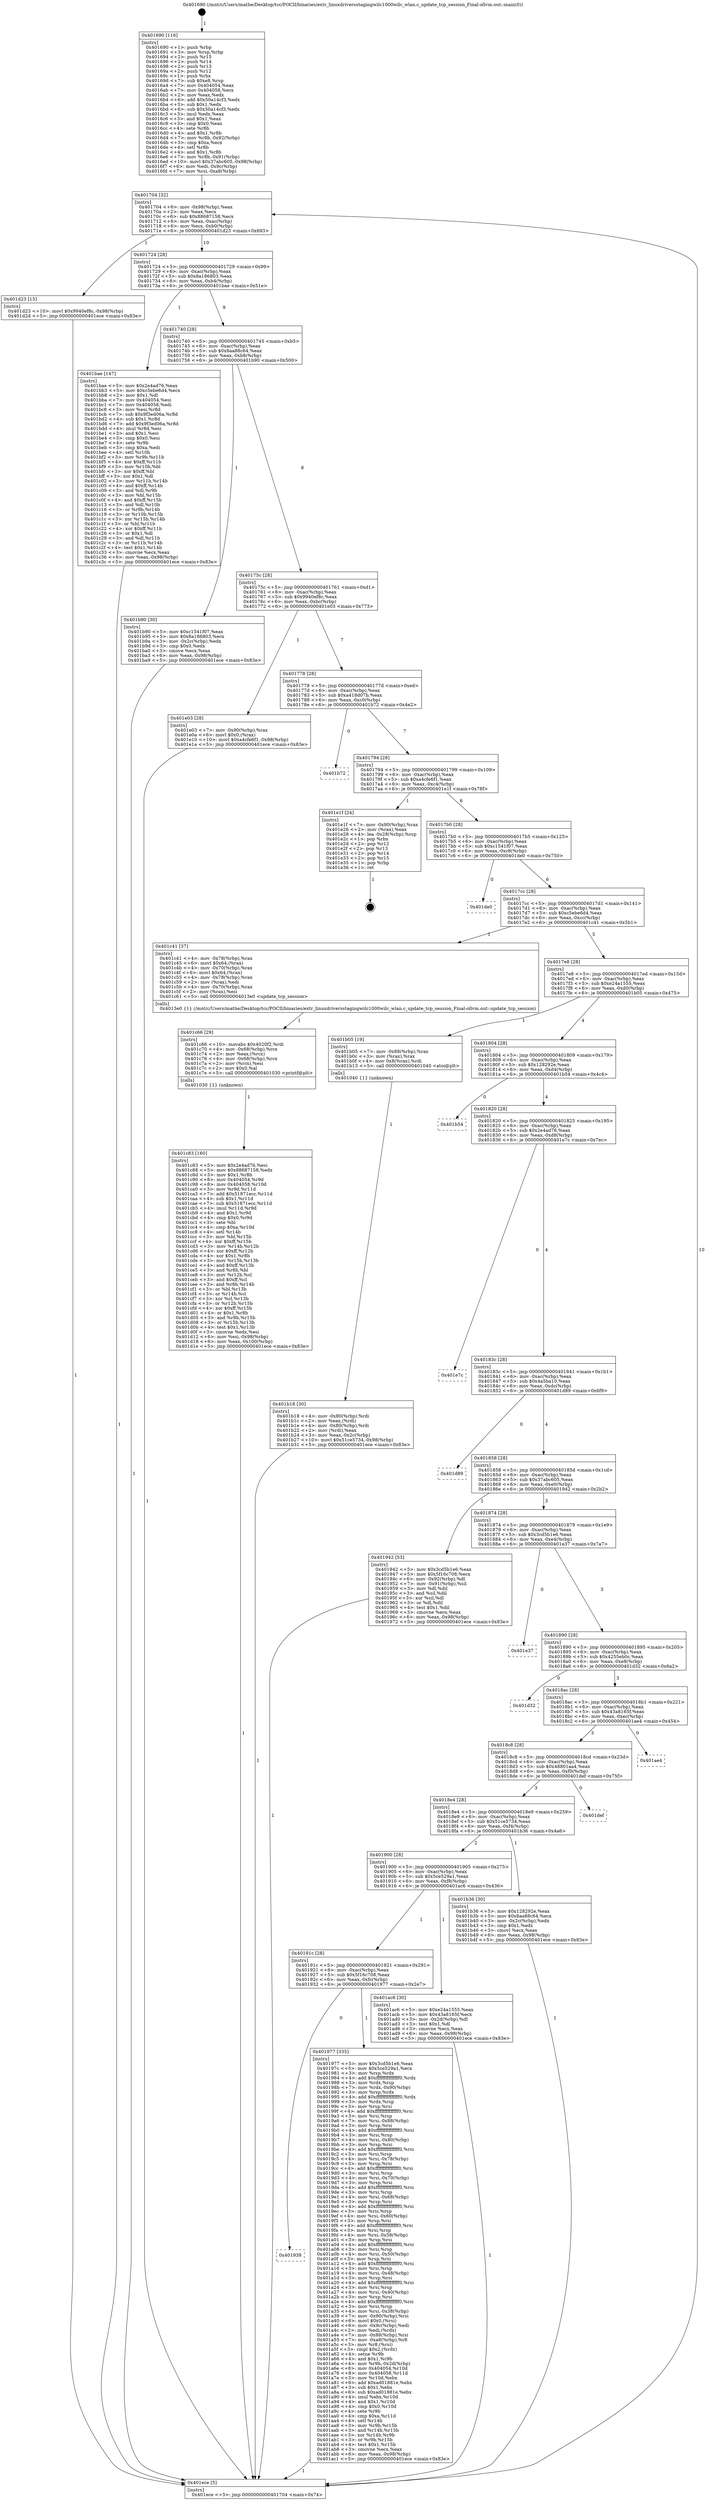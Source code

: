 digraph "0x401690" {
  label = "0x401690 (/mnt/c/Users/mathe/Desktop/tcc/POCII/binaries/extr_linuxdriversstagingwilc1000wilc_wlan.c_update_tcp_session_Final-ollvm.out::main(0))"
  labelloc = "t"
  node[shape=record]

  Entry [label="",width=0.3,height=0.3,shape=circle,fillcolor=black,style=filled]
  "0x401704" [label="{
     0x401704 [32]\l
     | [instrs]\l
     &nbsp;&nbsp;0x401704 \<+6\>: mov -0x98(%rbp),%eax\l
     &nbsp;&nbsp;0x40170a \<+2\>: mov %eax,%ecx\l
     &nbsp;&nbsp;0x40170c \<+6\>: sub $0x88687158,%ecx\l
     &nbsp;&nbsp;0x401712 \<+6\>: mov %eax,-0xac(%rbp)\l
     &nbsp;&nbsp;0x401718 \<+6\>: mov %ecx,-0xb0(%rbp)\l
     &nbsp;&nbsp;0x40171e \<+6\>: je 0000000000401d23 \<main+0x693\>\l
  }"]
  "0x401d23" [label="{
     0x401d23 [15]\l
     | [instrs]\l
     &nbsp;&nbsp;0x401d23 \<+10\>: movl $0x9940ef8c,-0x98(%rbp)\l
     &nbsp;&nbsp;0x401d2d \<+5\>: jmp 0000000000401ece \<main+0x83e\>\l
  }"]
  "0x401724" [label="{
     0x401724 [28]\l
     | [instrs]\l
     &nbsp;&nbsp;0x401724 \<+5\>: jmp 0000000000401729 \<main+0x99\>\l
     &nbsp;&nbsp;0x401729 \<+6\>: mov -0xac(%rbp),%eax\l
     &nbsp;&nbsp;0x40172f \<+5\>: sub $0x8a186803,%eax\l
     &nbsp;&nbsp;0x401734 \<+6\>: mov %eax,-0xb4(%rbp)\l
     &nbsp;&nbsp;0x40173a \<+6\>: je 0000000000401bae \<main+0x51e\>\l
  }"]
  Exit [label="",width=0.3,height=0.3,shape=circle,fillcolor=black,style=filled,peripheries=2]
  "0x401bae" [label="{
     0x401bae [147]\l
     | [instrs]\l
     &nbsp;&nbsp;0x401bae \<+5\>: mov $0x2e4ad76,%eax\l
     &nbsp;&nbsp;0x401bb3 \<+5\>: mov $0xc5ebe6d4,%ecx\l
     &nbsp;&nbsp;0x401bb8 \<+2\>: mov $0x1,%dl\l
     &nbsp;&nbsp;0x401bba \<+7\>: mov 0x404054,%esi\l
     &nbsp;&nbsp;0x401bc1 \<+7\>: mov 0x404058,%edi\l
     &nbsp;&nbsp;0x401bc8 \<+3\>: mov %esi,%r8d\l
     &nbsp;&nbsp;0x401bcb \<+7\>: sub $0x9f3ed06a,%r8d\l
     &nbsp;&nbsp;0x401bd2 \<+4\>: sub $0x1,%r8d\l
     &nbsp;&nbsp;0x401bd6 \<+7\>: add $0x9f3ed06a,%r8d\l
     &nbsp;&nbsp;0x401bdd \<+4\>: imul %r8d,%esi\l
     &nbsp;&nbsp;0x401be1 \<+3\>: and $0x1,%esi\l
     &nbsp;&nbsp;0x401be4 \<+3\>: cmp $0x0,%esi\l
     &nbsp;&nbsp;0x401be7 \<+4\>: sete %r9b\l
     &nbsp;&nbsp;0x401beb \<+3\>: cmp $0xa,%edi\l
     &nbsp;&nbsp;0x401bee \<+4\>: setl %r10b\l
     &nbsp;&nbsp;0x401bf2 \<+3\>: mov %r9b,%r11b\l
     &nbsp;&nbsp;0x401bf5 \<+4\>: xor $0xff,%r11b\l
     &nbsp;&nbsp;0x401bf9 \<+3\>: mov %r10b,%bl\l
     &nbsp;&nbsp;0x401bfc \<+3\>: xor $0xff,%bl\l
     &nbsp;&nbsp;0x401bff \<+3\>: xor $0x1,%dl\l
     &nbsp;&nbsp;0x401c02 \<+3\>: mov %r11b,%r14b\l
     &nbsp;&nbsp;0x401c05 \<+4\>: and $0xff,%r14b\l
     &nbsp;&nbsp;0x401c09 \<+3\>: and %dl,%r9b\l
     &nbsp;&nbsp;0x401c0c \<+3\>: mov %bl,%r15b\l
     &nbsp;&nbsp;0x401c0f \<+4\>: and $0xff,%r15b\l
     &nbsp;&nbsp;0x401c13 \<+3\>: and %dl,%r10b\l
     &nbsp;&nbsp;0x401c16 \<+3\>: or %r9b,%r14b\l
     &nbsp;&nbsp;0x401c19 \<+3\>: or %r10b,%r15b\l
     &nbsp;&nbsp;0x401c1c \<+3\>: xor %r15b,%r14b\l
     &nbsp;&nbsp;0x401c1f \<+3\>: or %bl,%r11b\l
     &nbsp;&nbsp;0x401c22 \<+4\>: xor $0xff,%r11b\l
     &nbsp;&nbsp;0x401c26 \<+3\>: or $0x1,%dl\l
     &nbsp;&nbsp;0x401c29 \<+3\>: and %dl,%r11b\l
     &nbsp;&nbsp;0x401c2c \<+3\>: or %r11b,%r14b\l
     &nbsp;&nbsp;0x401c2f \<+4\>: test $0x1,%r14b\l
     &nbsp;&nbsp;0x401c33 \<+3\>: cmovne %ecx,%eax\l
     &nbsp;&nbsp;0x401c36 \<+6\>: mov %eax,-0x98(%rbp)\l
     &nbsp;&nbsp;0x401c3c \<+5\>: jmp 0000000000401ece \<main+0x83e\>\l
  }"]
  "0x401740" [label="{
     0x401740 [28]\l
     | [instrs]\l
     &nbsp;&nbsp;0x401740 \<+5\>: jmp 0000000000401745 \<main+0xb5\>\l
     &nbsp;&nbsp;0x401745 \<+6\>: mov -0xac(%rbp),%eax\l
     &nbsp;&nbsp;0x40174b \<+5\>: sub $0x8aa88c64,%eax\l
     &nbsp;&nbsp;0x401750 \<+6\>: mov %eax,-0xb8(%rbp)\l
     &nbsp;&nbsp;0x401756 \<+6\>: je 0000000000401b90 \<main+0x500\>\l
  }"]
  "0x401c83" [label="{
     0x401c83 [160]\l
     | [instrs]\l
     &nbsp;&nbsp;0x401c83 \<+5\>: mov $0x2e4ad76,%esi\l
     &nbsp;&nbsp;0x401c88 \<+5\>: mov $0x88687158,%edx\l
     &nbsp;&nbsp;0x401c8d \<+3\>: mov $0x1,%r8b\l
     &nbsp;&nbsp;0x401c90 \<+8\>: mov 0x404054,%r9d\l
     &nbsp;&nbsp;0x401c98 \<+8\>: mov 0x404058,%r10d\l
     &nbsp;&nbsp;0x401ca0 \<+3\>: mov %r9d,%r11d\l
     &nbsp;&nbsp;0x401ca3 \<+7\>: add $0x51871ecc,%r11d\l
     &nbsp;&nbsp;0x401caa \<+4\>: sub $0x1,%r11d\l
     &nbsp;&nbsp;0x401cae \<+7\>: sub $0x51871ecc,%r11d\l
     &nbsp;&nbsp;0x401cb5 \<+4\>: imul %r11d,%r9d\l
     &nbsp;&nbsp;0x401cb9 \<+4\>: and $0x1,%r9d\l
     &nbsp;&nbsp;0x401cbd \<+4\>: cmp $0x0,%r9d\l
     &nbsp;&nbsp;0x401cc1 \<+3\>: sete %bl\l
     &nbsp;&nbsp;0x401cc4 \<+4\>: cmp $0xa,%r10d\l
     &nbsp;&nbsp;0x401cc8 \<+4\>: setl %r14b\l
     &nbsp;&nbsp;0x401ccc \<+3\>: mov %bl,%r15b\l
     &nbsp;&nbsp;0x401ccf \<+4\>: xor $0xff,%r15b\l
     &nbsp;&nbsp;0x401cd3 \<+3\>: mov %r14b,%r12b\l
     &nbsp;&nbsp;0x401cd6 \<+4\>: xor $0xff,%r12b\l
     &nbsp;&nbsp;0x401cda \<+4\>: xor $0x1,%r8b\l
     &nbsp;&nbsp;0x401cde \<+3\>: mov %r15b,%r13b\l
     &nbsp;&nbsp;0x401ce1 \<+4\>: and $0xff,%r13b\l
     &nbsp;&nbsp;0x401ce5 \<+3\>: and %r8b,%bl\l
     &nbsp;&nbsp;0x401ce8 \<+3\>: mov %r12b,%cl\l
     &nbsp;&nbsp;0x401ceb \<+3\>: and $0xff,%cl\l
     &nbsp;&nbsp;0x401cee \<+3\>: and %r8b,%r14b\l
     &nbsp;&nbsp;0x401cf1 \<+3\>: or %bl,%r13b\l
     &nbsp;&nbsp;0x401cf4 \<+3\>: or %r14b,%cl\l
     &nbsp;&nbsp;0x401cf7 \<+3\>: xor %cl,%r13b\l
     &nbsp;&nbsp;0x401cfa \<+3\>: or %r12b,%r15b\l
     &nbsp;&nbsp;0x401cfd \<+4\>: xor $0xff,%r15b\l
     &nbsp;&nbsp;0x401d01 \<+4\>: or $0x1,%r8b\l
     &nbsp;&nbsp;0x401d05 \<+3\>: and %r8b,%r15b\l
     &nbsp;&nbsp;0x401d08 \<+3\>: or %r15b,%r13b\l
     &nbsp;&nbsp;0x401d0b \<+4\>: test $0x1,%r13b\l
     &nbsp;&nbsp;0x401d0f \<+3\>: cmovne %edx,%esi\l
     &nbsp;&nbsp;0x401d12 \<+6\>: mov %esi,-0x98(%rbp)\l
     &nbsp;&nbsp;0x401d18 \<+6\>: mov %eax,-0x100(%rbp)\l
     &nbsp;&nbsp;0x401d1e \<+5\>: jmp 0000000000401ece \<main+0x83e\>\l
  }"]
  "0x401b90" [label="{
     0x401b90 [30]\l
     | [instrs]\l
     &nbsp;&nbsp;0x401b90 \<+5\>: mov $0xc1541f07,%eax\l
     &nbsp;&nbsp;0x401b95 \<+5\>: mov $0x8a186803,%ecx\l
     &nbsp;&nbsp;0x401b9a \<+3\>: mov -0x2c(%rbp),%edx\l
     &nbsp;&nbsp;0x401b9d \<+3\>: cmp $0x0,%edx\l
     &nbsp;&nbsp;0x401ba0 \<+3\>: cmove %ecx,%eax\l
     &nbsp;&nbsp;0x401ba3 \<+6\>: mov %eax,-0x98(%rbp)\l
     &nbsp;&nbsp;0x401ba9 \<+5\>: jmp 0000000000401ece \<main+0x83e\>\l
  }"]
  "0x40175c" [label="{
     0x40175c [28]\l
     | [instrs]\l
     &nbsp;&nbsp;0x40175c \<+5\>: jmp 0000000000401761 \<main+0xd1\>\l
     &nbsp;&nbsp;0x401761 \<+6\>: mov -0xac(%rbp),%eax\l
     &nbsp;&nbsp;0x401767 \<+5\>: sub $0x9940ef8c,%eax\l
     &nbsp;&nbsp;0x40176c \<+6\>: mov %eax,-0xbc(%rbp)\l
     &nbsp;&nbsp;0x401772 \<+6\>: je 0000000000401e03 \<main+0x773\>\l
  }"]
  "0x401c66" [label="{
     0x401c66 [29]\l
     | [instrs]\l
     &nbsp;&nbsp;0x401c66 \<+10\>: movabs $0x4020f2,%rdi\l
     &nbsp;&nbsp;0x401c70 \<+4\>: mov -0x68(%rbp),%rcx\l
     &nbsp;&nbsp;0x401c74 \<+2\>: mov %eax,(%rcx)\l
     &nbsp;&nbsp;0x401c76 \<+4\>: mov -0x68(%rbp),%rcx\l
     &nbsp;&nbsp;0x401c7a \<+2\>: mov (%rcx),%esi\l
     &nbsp;&nbsp;0x401c7c \<+2\>: mov $0x0,%al\l
     &nbsp;&nbsp;0x401c7e \<+5\>: call 0000000000401030 \<printf@plt\>\l
     | [calls]\l
     &nbsp;&nbsp;0x401030 \{1\} (unknown)\l
  }"]
  "0x401e03" [label="{
     0x401e03 [28]\l
     | [instrs]\l
     &nbsp;&nbsp;0x401e03 \<+7\>: mov -0x90(%rbp),%rax\l
     &nbsp;&nbsp;0x401e0a \<+6\>: movl $0x0,(%rax)\l
     &nbsp;&nbsp;0x401e10 \<+10\>: movl $0xa4cfe6f1,-0x98(%rbp)\l
     &nbsp;&nbsp;0x401e1a \<+5\>: jmp 0000000000401ece \<main+0x83e\>\l
  }"]
  "0x401778" [label="{
     0x401778 [28]\l
     | [instrs]\l
     &nbsp;&nbsp;0x401778 \<+5\>: jmp 000000000040177d \<main+0xed\>\l
     &nbsp;&nbsp;0x40177d \<+6\>: mov -0xac(%rbp),%eax\l
     &nbsp;&nbsp;0x401783 \<+5\>: sub $0xa418d07b,%eax\l
     &nbsp;&nbsp;0x401788 \<+6\>: mov %eax,-0xc0(%rbp)\l
     &nbsp;&nbsp;0x40178e \<+6\>: je 0000000000401b72 \<main+0x4e2\>\l
  }"]
  "0x401b18" [label="{
     0x401b18 [30]\l
     | [instrs]\l
     &nbsp;&nbsp;0x401b18 \<+4\>: mov -0x80(%rbp),%rdi\l
     &nbsp;&nbsp;0x401b1c \<+2\>: mov %eax,(%rdi)\l
     &nbsp;&nbsp;0x401b1e \<+4\>: mov -0x80(%rbp),%rdi\l
     &nbsp;&nbsp;0x401b22 \<+2\>: mov (%rdi),%eax\l
     &nbsp;&nbsp;0x401b24 \<+3\>: mov %eax,-0x2c(%rbp)\l
     &nbsp;&nbsp;0x401b27 \<+10\>: movl $0x51ce5734,-0x98(%rbp)\l
     &nbsp;&nbsp;0x401b31 \<+5\>: jmp 0000000000401ece \<main+0x83e\>\l
  }"]
  "0x401b72" [label="{
     0x401b72\l
  }", style=dashed]
  "0x401794" [label="{
     0x401794 [28]\l
     | [instrs]\l
     &nbsp;&nbsp;0x401794 \<+5\>: jmp 0000000000401799 \<main+0x109\>\l
     &nbsp;&nbsp;0x401799 \<+6\>: mov -0xac(%rbp),%eax\l
     &nbsp;&nbsp;0x40179f \<+5\>: sub $0xa4cfe6f1,%eax\l
     &nbsp;&nbsp;0x4017a4 \<+6\>: mov %eax,-0xc4(%rbp)\l
     &nbsp;&nbsp;0x4017aa \<+6\>: je 0000000000401e1f \<main+0x78f\>\l
  }"]
  "0x401938" [label="{
     0x401938\l
  }", style=dashed]
  "0x401e1f" [label="{
     0x401e1f [24]\l
     | [instrs]\l
     &nbsp;&nbsp;0x401e1f \<+7\>: mov -0x90(%rbp),%rax\l
     &nbsp;&nbsp;0x401e26 \<+2\>: mov (%rax),%eax\l
     &nbsp;&nbsp;0x401e28 \<+4\>: lea -0x28(%rbp),%rsp\l
     &nbsp;&nbsp;0x401e2c \<+1\>: pop %rbx\l
     &nbsp;&nbsp;0x401e2d \<+2\>: pop %r12\l
     &nbsp;&nbsp;0x401e2f \<+2\>: pop %r13\l
     &nbsp;&nbsp;0x401e31 \<+2\>: pop %r14\l
     &nbsp;&nbsp;0x401e33 \<+2\>: pop %r15\l
     &nbsp;&nbsp;0x401e35 \<+1\>: pop %rbp\l
     &nbsp;&nbsp;0x401e36 \<+1\>: ret\l
  }"]
  "0x4017b0" [label="{
     0x4017b0 [28]\l
     | [instrs]\l
     &nbsp;&nbsp;0x4017b0 \<+5\>: jmp 00000000004017b5 \<main+0x125\>\l
     &nbsp;&nbsp;0x4017b5 \<+6\>: mov -0xac(%rbp),%eax\l
     &nbsp;&nbsp;0x4017bb \<+5\>: sub $0xc1541f07,%eax\l
     &nbsp;&nbsp;0x4017c0 \<+6\>: mov %eax,-0xc8(%rbp)\l
     &nbsp;&nbsp;0x4017c6 \<+6\>: je 0000000000401de0 \<main+0x750\>\l
  }"]
  "0x401977" [label="{
     0x401977 [335]\l
     | [instrs]\l
     &nbsp;&nbsp;0x401977 \<+5\>: mov $0x3cd5b1e6,%eax\l
     &nbsp;&nbsp;0x40197c \<+5\>: mov $0x5ce529a1,%ecx\l
     &nbsp;&nbsp;0x401981 \<+3\>: mov %rsp,%rdx\l
     &nbsp;&nbsp;0x401984 \<+4\>: add $0xfffffffffffffff0,%rdx\l
     &nbsp;&nbsp;0x401988 \<+3\>: mov %rdx,%rsp\l
     &nbsp;&nbsp;0x40198b \<+7\>: mov %rdx,-0x90(%rbp)\l
     &nbsp;&nbsp;0x401992 \<+3\>: mov %rsp,%rdx\l
     &nbsp;&nbsp;0x401995 \<+4\>: add $0xfffffffffffffff0,%rdx\l
     &nbsp;&nbsp;0x401999 \<+3\>: mov %rdx,%rsp\l
     &nbsp;&nbsp;0x40199c \<+3\>: mov %rsp,%rsi\l
     &nbsp;&nbsp;0x40199f \<+4\>: add $0xfffffffffffffff0,%rsi\l
     &nbsp;&nbsp;0x4019a3 \<+3\>: mov %rsi,%rsp\l
     &nbsp;&nbsp;0x4019a6 \<+7\>: mov %rsi,-0x88(%rbp)\l
     &nbsp;&nbsp;0x4019ad \<+3\>: mov %rsp,%rsi\l
     &nbsp;&nbsp;0x4019b0 \<+4\>: add $0xfffffffffffffff0,%rsi\l
     &nbsp;&nbsp;0x4019b4 \<+3\>: mov %rsi,%rsp\l
     &nbsp;&nbsp;0x4019b7 \<+4\>: mov %rsi,-0x80(%rbp)\l
     &nbsp;&nbsp;0x4019bb \<+3\>: mov %rsp,%rsi\l
     &nbsp;&nbsp;0x4019be \<+4\>: add $0xfffffffffffffff0,%rsi\l
     &nbsp;&nbsp;0x4019c2 \<+3\>: mov %rsi,%rsp\l
     &nbsp;&nbsp;0x4019c5 \<+4\>: mov %rsi,-0x78(%rbp)\l
     &nbsp;&nbsp;0x4019c9 \<+3\>: mov %rsp,%rsi\l
     &nbsp;&nbsp;0x4019cc \<+4\>: add $0xfffffffffffffff0,%rsi\l
     &nbsp;&nbsp;0x4019d0 \<+3\>: mov %rsi,%rsp\l
     &nbsp;&nbsp;0x4019d3 \<+4\>: mov %rsi,-0x70(%rbp)\l
     &nbsp;&nbsp;0x4019d7 \<+3\>: mov %rsp,%rsi\l
     &nbsp;&nbsp;0x4019da \<+4\>: add $0xfffffffffffffff0,%rsi\l
     &nbsp;&nbsp;0x4019de \<+3\>: mov %rsi,%rsp\l
     &nbsp;&nbsp;0x4019e1 \<+4\>: mov %rsi,-0x68(%rbp)\l
     &nbsp;&nbsp;0x4019e5 \<+3\>: mov %rsp,%rsi\l
     &nbsp;&nbsp;0x4019e8 \<+4\>: add $0xfffffffffffffff0,%rsi\l
     &nbsp;&nbsp;0x4019ec \<+3\>: mov %rsi,%rsp\l
     &nbsp;&nbsp;0x4019ef \<+4\>: mov %rsi,-0x60(%rbp)\l
     &nbsp;&nbsp;0x4019f3 \<+3\>: mov %rsp,%rsi\l
     &nbsp;&nbsp;0x4019f6 \<+4\>: add $0xfffffffffffffff0,%rsi\l
     &nbsp;&nbsp;0x4019fa \<+3\>: mov %rsi,%rsp\l
     &nbsp;&nbsp;0x4019fd \<+4\>: mov %rsi,-0x58(%rbp)\l
     &nbsp;&nbsp;0x401a01 \<+3\>: mov %rsp,%rsi\l
     &nbsp;&nbsp;0x401a04 \<+4\>: add $0xfffffffffffffff0,%rsi\l
     &nbsp;&nbsp;0x401a08 \<+3\>: mov %rsi,%rsp\l
     &nbsp;&nbsp;0x401a0b \<+4\>: mov %rsi,-0x50(%rbp)\l
     &nbsp;&nbsp;0x401a0f \<+3\>: mov %rsp,%rsi\l
     &nbsp;&nbsp;0x401a12 \<+4\>: add $0xfffffffffffffff0,%rsi\l
     &nbsp;&nbsp;0x401a16 \<+3\>: mov %rsi,%rsp\l
     &nbsp;&nbsp;0x401a19 \<+4\>: mov %rsi,-0x48(%rbp)\l
     &nbsp;&nbsp;0x401a1d \<+3\>: mov %rsp,%rsi\l
     &nbsp;&nbsp;0x401a20 \<+4\>: add $0xfffffffffffffff0,%rsi\l
     &nbsp;&nbsp;0x401a24 \<+3\>: mov %rsi,%rsp\l
     &nbsp;&nbsp;0x401a27 \<+4\>: mov %rsi,-0x40(%rbp)\l
     &nbsp;&nbsp;0x401a2b \<+3\>: mov %rsp,%rsi\l
     &nbsp;&nbsp;0x401a2e \<+4\>: add $0xfffffffffffffff0,%rsi\l
     &nbsp;&nbsp;0x401a32 \<+3\>: mov %rsi,%rsp\l
     &nbsp;&nbsp;0x401a35 \<+4\>: mov %rsi,-0x38(%rbp)\l
     &nbsp;&nbsp;0x401a39 \<+7\>: mov -0x90(%rbp),%rsi\l
     &nbsp;&nbsp;0x401a40 \<+6\>: movl $0x0,(%rsi)\l
     &nbsp;&nbsp;0x401a46 \<+6\>: mov -0x9c(%rbp),%edi\l
     &nbsp;&nbsp;0x401a4c \<+2\>: mov %edi,(%rdx)\l
     &nbsp;&nbsp;0x401a4e \<+7\>: mov -0x88(%rbp),%rsi\l
     &nbsp;&nbsp;0x401a55 \<+7\>: mov -0xa8(%rbp),%r8\l
     &nbsp;&nbsp;0x401a5c \<+3\>: mov %r8,(%rsi)\l
     &nbsp;&nbsp;0x401a5f \<+3\>: cmpl $0x2,(%rdx)\l
     &nbsp;&nbsp;0x401a62 \<+4\>: setne %r9b\l
     &nbsp;&nbsp;0x401a66 \<+4\>: and $0x1,%r9b\l
     &nbsp;&nbsp;0x401a6a \<+4\>: mov %r9b,-0x2d(%rbp)\l
     &nbsp;&nbsp;0x401a6e \<+8\>: mov 0x404054,%r10d\l
     &nbsp;&nbsp;0x401a76 \<+8\>: mov 0x404058,%r11d\l
     &nbsp;&nbsp;0x401a7e \<+3\>: mov %r10d,%ebx\l
     &nbsp;&nbsp;0x401a81 \<+6\>: add $0xad01881e,%ebx\l
     &nbsp;&nbsp;0x401a87 \<+3\>: sub $0x1,%ebx\l
     &nbsp;&nbsp;0x401a8a \<+6\>: sub $0xad01881e,%ebx\l
     &nbsp;&nbsp;0x401a90 \<+4\>: imul %ebx,%r10d\l
     &nbsp;&nbsp;0x401a94 \<+4\>: and $0x1,%r10d\l
     &nbsp;&nbsp;0x401a98 \<+4\>: cmp $0x0,%r10d\l
     &nbsp;&nbsp;0x401a9c \<+4\>: sete %r9b\l
     &nbsp;&nbsp;0x401aa0 \<+4\>: cmp $0xa,%r11d\l
     &nbsp;&nbsp;0x401aa4 \<+4\>: setl %r14b\l
     &nbsp;&nbsp;0x401aa8 \<+3\>: mov %r9b,%r15b\l
     &nbsp;&nbsp;0x401aab \<+3\>: and %r14b,%r15b\l
     &nbsp;&nbsp;0x401aae \<+3\>: xor %r14b,%r9b\l
     &nbsp;&nbsp;0x401ab1 \<+3\>: or %r9b,%r15b\l
     &nbsp;&nbsp;0x401ab4 \<+4\>: test $0x1,%r15b\l
     &nbsp;&nbsp;0x401ab8 \<+3\>: cmovne %ecx,%eax\l
     &nbsp;&nbsp;0x401abb \<+6\>: mov %eax,-0x98(%rbp)\l
     &nbsp;&nbsp;0x401ac1 \<+5\>: jmp 0000000000401ece \<main+0x83e\>\l
  }"]
  "0x401de0" [label="{
     0x401de0\l
  }", style=dashed]
  "0x4017cc" [label="{
     0x4017cc [28]\l
     | [instrs]\l
     &nbsp;&nbsp;0x4017cc \<+5\>: jmp 00000000004017d1 \<main+0x141\>\l
     &nbsp;&nbsp;0x4017d1 \<+6\>: mov -0xac(%rbp),%eax\l
     &nbsp;&nbsp;0x4017d7 \<+5\>: sub $0xc5ebe6d4,%eax\l
     &nbsp;&nbsp;0x4017dc \<+6\>: mov %eax,-0xcc(%rbp)\l
     &nbsp;&nbsp;0x4017e2 \<+6\>: je 0000000000401c41 \<main+0x5b1\>\l
  }"]
  "0x40191c" [label="{
     0x40191c [28]\l
     | [instrs]\l
     &nbsp;&nbsp;0x40191c \<+5\>: jmp 0000000000401921 \<main+0x291\>\l
     &nbsp;&nbsp;0x401921 \<+6\>: mov -0xac(%rbp),%eax\l
     &nbsp;&nbsp;0x401927 \<+5\>: sub $0x5f16c708,%eax\l
     &nbsp;&nbsp;0x40192c \<+6\>: mov %eax,-0xfc(%rbp)\l
     &nbsp;&nbsp;0x401932 \<+6\>: je 0000000000401977 \<main+0x2e7\>\l
  }"]
  "0x401c41" [label="{
     0x401c41 [37]\l
     | [instrs]\l
     &nbsp;&nbsp;0x401c41 \<+4\>: mov -0x78(%rbp),%rax\l
     &nbsp;&nbsp;0x401c45 \<+6\>: movl $0x64,(%rax)\l
     &nbsp;&nbsp;0x401c4b \<+4\>: mov -0x70(%rbp),%rax\l
     &nbsp;&nbsp;0x401c4f \<+6\>: movl $0x64,(%rax)\l
     &nbsp;&nbsp;0x401c55 \<+4\>: mov -0x78(%rbp),%rax\l
     &nbsp;&nbsp;0x401c59 \<+2\>: mov (%rax),%edi\l
     &nbsp;&nbsp;0x401c5b \<+4\>: mov -0x70(%rbp),%rax\l
     &nbsp;&nbsp;0x401c5f \<+2\>: mov (%rax),%esi\l
     &nbsp;&nbsp;0x401c61 \<+5\>: call 00000000004013e0 \<update_tcp_session\>\l
     | [calls]\l
     &nbsp;&nbsp;0x4013e0 \{1\} (/mnt/c/Users/mathe/Desktop/tcc/POCII/binaries/extr_linuxdriversstagingwilc1000wilc_wlan.c_update_tcp_session_Final-ollvm.out::update_tcp_session)\l
  }"]
  "0x4017e8" [label="{
     0x4017e8 [28]\l
     | [instrs]\l
     &nbsp;&nbsp;0x4017e8 \<+5\>: jmp 00000000004017ed \<main+0x15d\>\l
     &nbsp;&nbsp;0x4017ed \<+6\>: mov -0xac(%rbp),%eax\l
     &nbsp;&nbsp;0x4017f3 \<+5\>: sub $0xe24a1555,%eax\l
     &nbsp;&nbsp;0x4017f8 \<+6\>: mov %eax,-0xd0(%rbp)\l
     &nbsp;&nbsp;0x4017fe \<+6\>: je 0000000000401b05 \<main+0x475\>\l
  }"]
  "0x401ac6" [label="{
     0x401ac6 [30]\l
     | [instrs]\l
     &nbsp;&nbsp;0x401ac6 \<+5\>: mov $0xe24a1555,%eax\l
     &nbsp;&nbsp;0x401acb \<+5\>: mov $0x43a8165f,%ecx\l
     &nbsp;&nbsp;0x401ad0 \<+3\>: mov -0x2d(%rbp),%dl\l
     &nbsp;&nbsp;0x401ad3 \<+3\>: test $0x1,%dl\l
     &nbsp;&nbsp;0x401ad6 \<+3\>: cmovne %ecx,%eax\l
     &nbsp;&nbsp;0x401ad9 \<+6\>: mov %eax,-0x98(%rbp)\l
     &nbsp;&nbsp;0x401adf \<+5\>: jmp 0000000000401ece \<main+0x83e\>\l
  }"]
  "0x401b05" [label="{
     0x401b05 [19]\l
     | [instrs]\l
     &nbsp;&nbsp;0x401b05 \<+7\>: mov -0x88(%rbp),%rax\l
     &nbsp;&nbsp;0x401b0c \<+3\>: mov (%rax),%rax\l
     &nbsp;&nbsp;0x401b0f \<+4\>: mov 0x8(%rax),%rdi\l
     &nbsp;&nbsp;0x401b13 \<+5\>: call 0000000000401040 \<atoi@plt\>\l
     | [calls]\l
     &nbsp;&nbsp;0x401040 \{1\} (unknown)\l
  }"]
  "0x401804" [label="{
     0x401804 [28]\l
     | [instrs]\l
     &nbsp;&nbsp;0x401804 \<+5\>: jmp 0000000000401809 \<main+0x179\>\l
     &nbsp;&nbsp;0x401809 \<+6\>: mov -0xac(%rbp),%eax\l
     &nbsp;&nbsp;0x40180f \<+5\>: sub $0x128292e,%eax\l
     &nbsp;&nbsp;0x401814 \<+6\>: mov %eax,-0xd4(%rbp)\l
     &nbsp;&nbsp;0x40181a \<+6\>: je 0000000000401b54 \<main+0x4c4\>\l
  }"]
  "0x401900" [label="{
     0x401900 [28]\l
     | [instrs]\l
     &nbsp;&nbsp;0x401900 \<+5\>: jmp 0000000000401905 \<main+0x275\>\l
     &nbsp;&nbsp;0x401905 \<+6\>: mov -0xac(%rbp),%eax\l
     &nbsp;&nbsp;0x40190b \<+5\>: sub $0x5ce529a1,%eax\l
     &nbsp;&nbsp;0x401910 \<+6\>: mov %eax,-0xf8(%rbp)\l
     &nbsp;&nbsp;0x401916 \<+6\>: je 0000000000401ac6 \<main+0x436\>\l
  }"]
  "0x401b54" [label="{
     0x401b54\l
  }", style=dashed]
  "0x401820" [label="{
     0x401820 [28]\l
     | [instrs]\l
     &nbsp;&nbsp;0x401820 \<+5\>: jmp 0000000000401825 \<main+0x195\>\l
     &nbsp;&nbsp;0x401825 \<+6\>: mov -0xac(%rbp),%eax\l
     &nbsp;&nbsp;0x40182b \<+5\>: sub $0x2e4ad76,%eax\l
     &nbsp;&nbsp;0x401830 \<+6\>: mov %eax,-0xd8(%rbp)\l
     &nbsp;&nbsp;0x401836 \<+6\>: je 0000000000401e7c \<main+0x7ec\>\l
  }"]
  "0x401b36" [label="{
     0x401b36 [30]\l
     | [instrs]\l
     &nbsp;&nbsp;0x401b36 \<+5\>: mov $0x128292e,%eax\l
     &nbsp;&nbsp;0x401b3b \<+5\>: mov $0x8aa88c64,%ecx\l
     &nbsp;&nbsp;0x401b40 \<+3\>: mov -0x2c(%rbp),%edx\l
     &nbsp;&nbsp;0x401b43 \<+3\>: cmp $0x1,%edx\l
     &nbsp;&nbsp;0x401b46 \<+3\>: cmovl %ecx,%eax\l
     &nbsp;&nbsp;0x401b49 \<+6\>: mov %eax,-0x98(%rbp)\l
     &nbsp;&nbsp;0x401b4f \<+5\>: jmp 0000000000401ece \<main+0x83e\>\l
  }"]
  "0x401e7c" [label="{
     0x401e7c\l
  }", style=dashed]
  "0x40183c" [label="{
     0x40183c [28]\l
     | [instrs]\l
     &nbsp;&nbsp;0x40183c \<+5\>: jmp 0000000000401841 \<main+0x1b1\>\l
     &nbsp;&nbsp;0x401841 \<+6\>: mov -0xac(%rbp),%eax\l
     &nbsp;&nbsp;0x401847 \<+5\>: sub $0x4a5ba10,%eax\l
     &nbsp;&nbsp;0x40184c \<+6\>: mov %eax,-0xdc(%rbp)\l
     &nbsp;&nbsp;0x401852 \<+6\>: je 0000000000401d89 \<main+0x6f9\>\l
  }"]
  "0x4018e4" [label="{
     0x4018e4 [28]\l
     | [instrs]\l
     &nbsp;&nbsp;0x4018e4 \<+5\>: jmp 00000000004018e9 \<main+0x259\>\l
     &nbsp;&nbsp;0x4018e9 \<+6\>: mov -0xac(%rbp),%eax\l
     &nbsp;&nbsp;0x4018ef \<+5\>: sub $0x51ce5734,%eax\l
     &nbsp;&nbsp;0x4018f4 \<+6\>: mov %eax,-0xf4(%rbp)\l
     &nbsp;&nbsp;0x4018fa \<+6\>: je 0000000000401b36 \<main+0x4a6\>\l
  }"]
  "0x401d89" [label="{
     0x401d89\l
  }", style=dashed]
  "0x401858" [label="{
     0x401858 [28]\l
     | [instrs]\l
     &nbsp;&nbsp;0x401858 \<+5\>: jmp 000000000040185d \<main+0x1cd\>\l
     &nbsp;&nbsp;0x40185d \<+6\>: mov -0xac(%rbp),%eax\l
     &nbsp;&nbsp;0x401863 \<+5\>: sub $0x37abc605,%eax\l
     &nbsp;&nbsp;0x401868 \<+6\>: mov %eax,-0xe0(%rbp)\l
     &nbsp;&nbsp;0x40186e \<+6\>: je 0000000000401942 \<main+0x2b2\>\l
  }"]
  "0x401def" [label="{
     0x401def\l
  }", style=dashed]
  "0x401942" [label="{
     0x401942 [53]\l
     | [instrs]\l
     &nbsp;&nbsp;0x401942 \<+5\>: mov $0x3cd5b1e6,%eax\l
     &nbsp;&nbsp;0x401947 \<+5\>: mov $0x5f16c708,%ecx\l
     &nbsp;&nbsp;0x40194c \<+6\>: mov -0x92(%rbp),%dl\l
     &nbsp;&nbsp;0x401952 \<+7\>: mov -0x91(%rbp),%sil\l
     &nbsp;&nbsp;0x401959 \<+3\>: mov %dl,%dil\l
     &nbsp;&nbsp;0x40195c \<+3\>: and %sil,%dil\l
     &nbsp;&nbsp;0x40195f \<+3\>: xor %sil,%dl\l
     &nbsp;&nbsp;0x401962 \<+3\>: or %dl,%dil\l
     &nbsp;&nbsp;0x401965 \<+4\>: test $0x1,%dil\l
     &nbsp;&nbsp;0x401969 \<+3\>: cmovne %ecx,%eax\l
     &nbsp;&nbsp;0x40196c \<+6\>: mov %eax,-0x98(%rbp)\l
     &nbsp;&nbsp;0x401972 \<+5\>: jmp 0000000000401ece \<main+0x83e\>\l
  }"]
  "0x401874" [label="{
     0x401874 [28]\l
     | [instrs]\l
     &nbsp;&nbsp;0x401874 \<+5\>: jmp 0000000000401879 \<main+0x1e9\>\l
     &nbsp;&nbsp;0x401879 \<+6\>: mov -0xac(%rbp),%eax\l
     &nbsp;&nbsp;0x40187f \<+5\>: sub $0x3cd5b1e6,%eax\l
     &nbsp;&nbsp;0x401884 \<+6\>: mov %eax,-0xe4(%rbp)\l
     &nbsp;&nbsp;0x40188a \<+6\>: je 0000000000401e37 \<main+0x7a7\>\l
  }"]
  "0x401ece" [label="{
     0x401ece [5]\l
     | [instrs]\l
     &nbsp;&nbsp;0x401ece \<+5\>: jmp 0000000000401704 \<main+0x74\>\l
  }"]
  "0x401690" [label="{
     0x401690 [116]\l
     | [instrs]\l
     &nbsp;&nbsp;0x401690 \<+1\>: push %rbp\l
     &nbsp;&nbsp;0x401691 \<+3\>: mov %rsp,%rbp\l
     &nbsp;&nbsp;0x401694 \<+2\>: push %r15\l
     &nbsp;&nbsp;0x401696 \<+2\>: push %r14\l
     &nbsp;&nbsp;0x401698 \<+2\>: push %r13\l
     &nbsp;&nbsp;0x40169a \<+2\>: push %r12\l
     &nbsp;&nbsp;0x40169c \<+1\>: push %rbx\l
     &nbsp;&nbsp;0x40169d \<+7\>: sub $0xe8,%rsp\l
     &nbsp;&nbsp;0x4016a4 \<+7\>: mov 0x404054,%eax\l
     &nbsp;&nbsp;0x4016ab \<+7\>: mov 0x404058,%ecx\l
     &nbsp;&nbsp;0x4016b2 \<+2\>: mov %eax,%edx\l
     &nbsp;&nbsp;0x4016b4 \<+6\>: add $0x50a14cf3,%edx\l
     &nbsp;&nbsp;0x4016ba \<+3\>: sub $0x1,%edx\l
     &nbsp;&nbsp;0x4016bd \<+6\>: sub $0x50a14cf3,%edx\l
     &nbsp;&nbsp;0x4016c3 \<+3\>: imul %edx,%eax\l
     &nbsp;&nbsp;0x4016c6 \<+3\>: and $0x1,%eax\l
     &nbsp;&nbsp;0x4016c9 \<+3\>: cmp $0x0,%eax\l
     &nbsp;&nbsp;0x4016cc \<+4\>: sete %r8b\l
     &nbsp;&nbsp;0x4016d0 \<+4\>: and $0x1,%r8b\l
     &nbsp;&nbsp;0x4016d4 \<+7\>: mov %r8b,-0x92(%rbp)\l
     &nbsp;&nbsp;0x4016db \<+3\>: cmp $0xa,%ecx\l
     &nbsp;&nbsp;0x4016de \<+4\>: setl %r8b\l
     &nbsp;&nbsp;0x4016e2 \<+4\>: and $0x1,%r8b\l
     &nbsp;&nbsp;0x4016e6 \<+7\>: mov %r8b,-0x91(%rbp)\l
     &nbsp;&nbsp;0x4016ed \<+10\>: movl $0x37abc605,-0x98(%rbp)\l
     &nbsp;&nbsp;0x4016f7 \<+6\>: mov %edi,-0x9c(%rbp)\l
     &nbsp;&nbsp;0x4016fd \<+7\>: mov %rsi,-0xa8(%rbp)\l
  }"]
  "0x4018c8" [label="{
     0x4018c8 [28]\l
     | [instrs]\l
     &nbsp;&nbsp;0x4018c8 \<+5\>: jmp 00000000004018cd \<main+0x23d\>\l
     &nbsp;&nbsp;0x4018cd \<+6\>: mov -0xac(%rbp),%eax\l
     &nbsp;&nbsp;0x4018d3 \<+5\>: sub $0x48801aa4,%eax\l
     &nbsp;&nbsp;0x4018d8 \<+6\>: mov %eax,-0xf0(%rbp)\l
     &nbsp;&nbsp;0x4018de \<+6\>: je 0000000000401def \<main+0x75f\>\l
  }"]
  "0x401e37" [label="{
     0x401e37\l
  }", style=dashed]
  "0x401890" [label="{
     0x401890 [28]\l
     | [instrs]\l
     &nbsp;&nbsp;0x401890 \<+5\>: jmp 0000000000401895 \<main+0x205\>\l
     &nbsp;&nbsp;0x401895 \<+6\>: mov -0xac(%rbp),%eax\l
     &nbsp;&nbsp;0x40189b \<+5\>: sub $0x4255eb0c,%eax\l
     &nbsp;&nbsp;0x4018a0 \<+6\>: mov %eax,-0xe8(%rbp)\l
     &nbsp;&nbsp;0x4018a6 \<+6\>: je 0000000000401d32 \<main+0x6a2\>\l
  }"]
  "0x401ae4" [label="{
     0x401ae4\l
  }", style=dashed]
  "0x401d32" [label="{
     0x401d32\l
  }", style=dashed]
  "0x4018ac" [label="{
     0x4018ac [28]\l
     | [instrs]\l
     &nbsp;&nbsp;0x4018ac \<+5\>: jmp 00000000004018b1 \<main+0x221\>\l
     &nbsp;&nbsp;0x4018b1 \<+6\>: mov -0xac(%rbp),%eax\l
     &nbsp;&nbsp;0x4018b7 \<+5\>: sub $0x43a8165f,%eax\l
     &nbsp;&nbsp;0x4018bc \<+6\>: mov %eax,-0xec(%rbp)\l
     &nbsp;&nbsp;0x4018c2 \<+6\>: je 0000000000401ae4 \<main+0x454\>\l
  }"]
  Entry -> "0x401690" [label=" 1"]
  "0x401704" -> "0x401d23" [label=" 1"]
  "0x401704" -> "0x401724" [label=" 10"]
  "0x401e1f" -> Exit [label=" 1"]
  "0x401724" -> "0x401bae" [label=" 1"]
  "0x401724" -> "0x401740" [label=" 9"]
  "0x401e03" -> "0x401ece" [label=" 1"]
  "0x401740" -> "0x401b90" [label=" 1"]
  "0x401740" -> "0x40175c" [label=" 8"]
  "0x401d23" -> "0x401ece" [label=" 1"]
  "0x40175c" -> "0x401e03" [label=" 1"]
  "0x40175c" -> "0x401778" [label=" 7"]
  "0x401c83" -> "0x401ece" [label=" 1"]
  "0x401778" -> "0x401b72" [label=" 0"]
  "0x401778" -> "0x401794" [label=" 7"]
  "0x401c66" -> "0x401c83" [label=" 1"]
  "0x401794" -> "0x401e1f" [label=" 1"]
  "0x401794" -> "0x4017b0" [label=" 6"]
  "0x401bae" -> "0x401ece" [label=" 1"]
  "0x4017b0" -> "0x401de0" [label=" 0"]
  "0x4017b0" -> "0x4017cc" [label=" 6"]
  "0x401b90" -> "0x401ece" [label=" 1"]
  "0x4017cc" -> "0x401c41" [label=" 1"]
  "0x4017cc" -> "0x4017e8" [label=" 5"]
  "0x401b18" -> "0x401ece" [label=" 1"]
  "0x4017e8" -> "0x401b05" [label=" 1"]
  "0x4017e8" -> "0x401804" [label=" 4"]
  "0x401b05" -> "0x401b18" [label=" 1"]
  "0x401804" -> "0x401b54" [label=" 0"]
  "0x401804" -> "0x401820" [label=" 4"]
  "0x401977" -> "0x401ece" [label=" 1"]
  "0x401820" -> "0x401e7c" [label=" 0"]
  "0x401820" -> "0x40183c" [label=" 4"]
  "0x401c41" -> "0x401c66" [label=" 1"]
  "0x40183c" -> "0x401d89" [label=" 0"]
  "0x40183c" -> "0x401858" [label=" 4"]
  "0x40191c" -> "0x401977" [label=" 1"]
  "0x401858" -> "0x401942" [label=" 1"]
  "0x401858" -> "0x401874" [label=" 3"]
  "0x401942" -> "0x401ece" [label=" 1"]
  "0x401690" -> "0x401704" [label=" 1"]
  "0x401ece" -> "0x401704" [label=" 10"]
  "0x401b36" -> "0x401ece" [label=" 1"]
  "0x401874" -> "0x401e37" [label=" 0"]
  "0x401874" -> "0x401890" [label=" 3"]
  "0x401900" -> "0x401ac6" [label=" 1"]
  "0x401890" -> "0x401d32" [label=" 0"]
  "0x401890" -> "0x4018ac" [label=" 3"]
  "0x401ac6" -> "0x401ece" [label=" 1"]
  "0x4018ac" -> "0x401ae4" [label=" 0"]
  "0x4018ac" -> "0x4018c8" [label=" 3"]
  "0x401900" -> "0x40191c" [label=" 1"]
  "0x4018c8" -> "0x401def" [label=" 0"]
  "0x4018c8" -> "0x4018e4" [label=" 3"]
  "0x40191c" -> "0x401938" [label=" 0"]
  "0x4018e4" -> "0x401b36" [label=" 1"]
  "0x4018e4" -> "0x401900" [label=" 2"]
}
